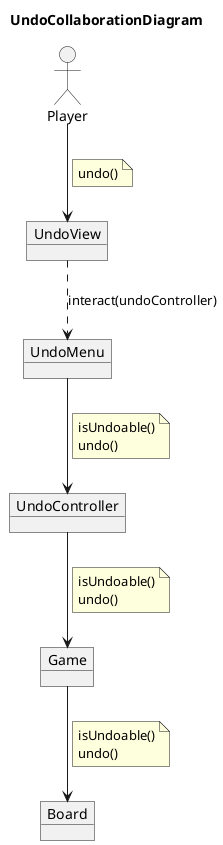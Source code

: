 @startuml UndoCollaborationDiagram
title UndoCollaborationDiagram

allow_mixing
' left to right direction

actor Player
object UndoMenu
object UndoView
object UndoController
object Game
object Board

Player --> UndoView
note on link
    undo()
end note
UndoView ..> UndoMenu : interact(undoController)
UndoMenu --> UndoController
note on link
    isUndoable()
    undo()
end note

UndoController --> Game
note on link
    isUndoable()
    undo()
end note

Game --> Board
note on link
    isUndoable()
    undo()
end note

@enduml